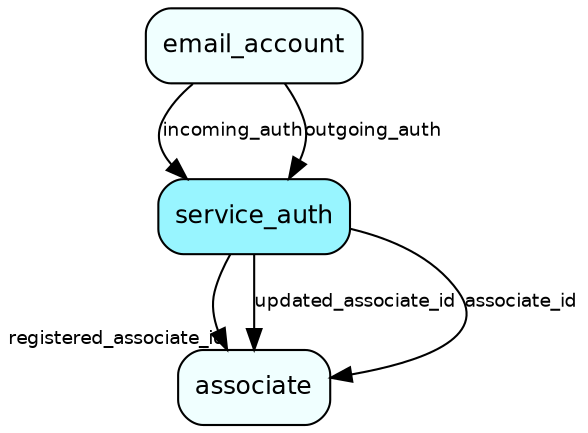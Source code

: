 digraph service_auth  {
node [shape = box style="rounded, filled" fontname = "Helvetica" fontsize = "12" ]
edge [fontname = "Helvetica" fontsize = "9"]

service_auth[fillcolor = "cadetblue1"]
associate[fillcolor = "azure1"]
email_account[fillcolor = "azure1"]
service_auth -> associate [headlabel = "registered_associate_id"]
service_auth -> associate [label = "updated_associate_id"]
service_auth -> associate [label = "associate_id"]
email_account -> service_auth [label = "incoming_auth"]
email_account -> service_auth [label = "outgoing_auth"]
}
